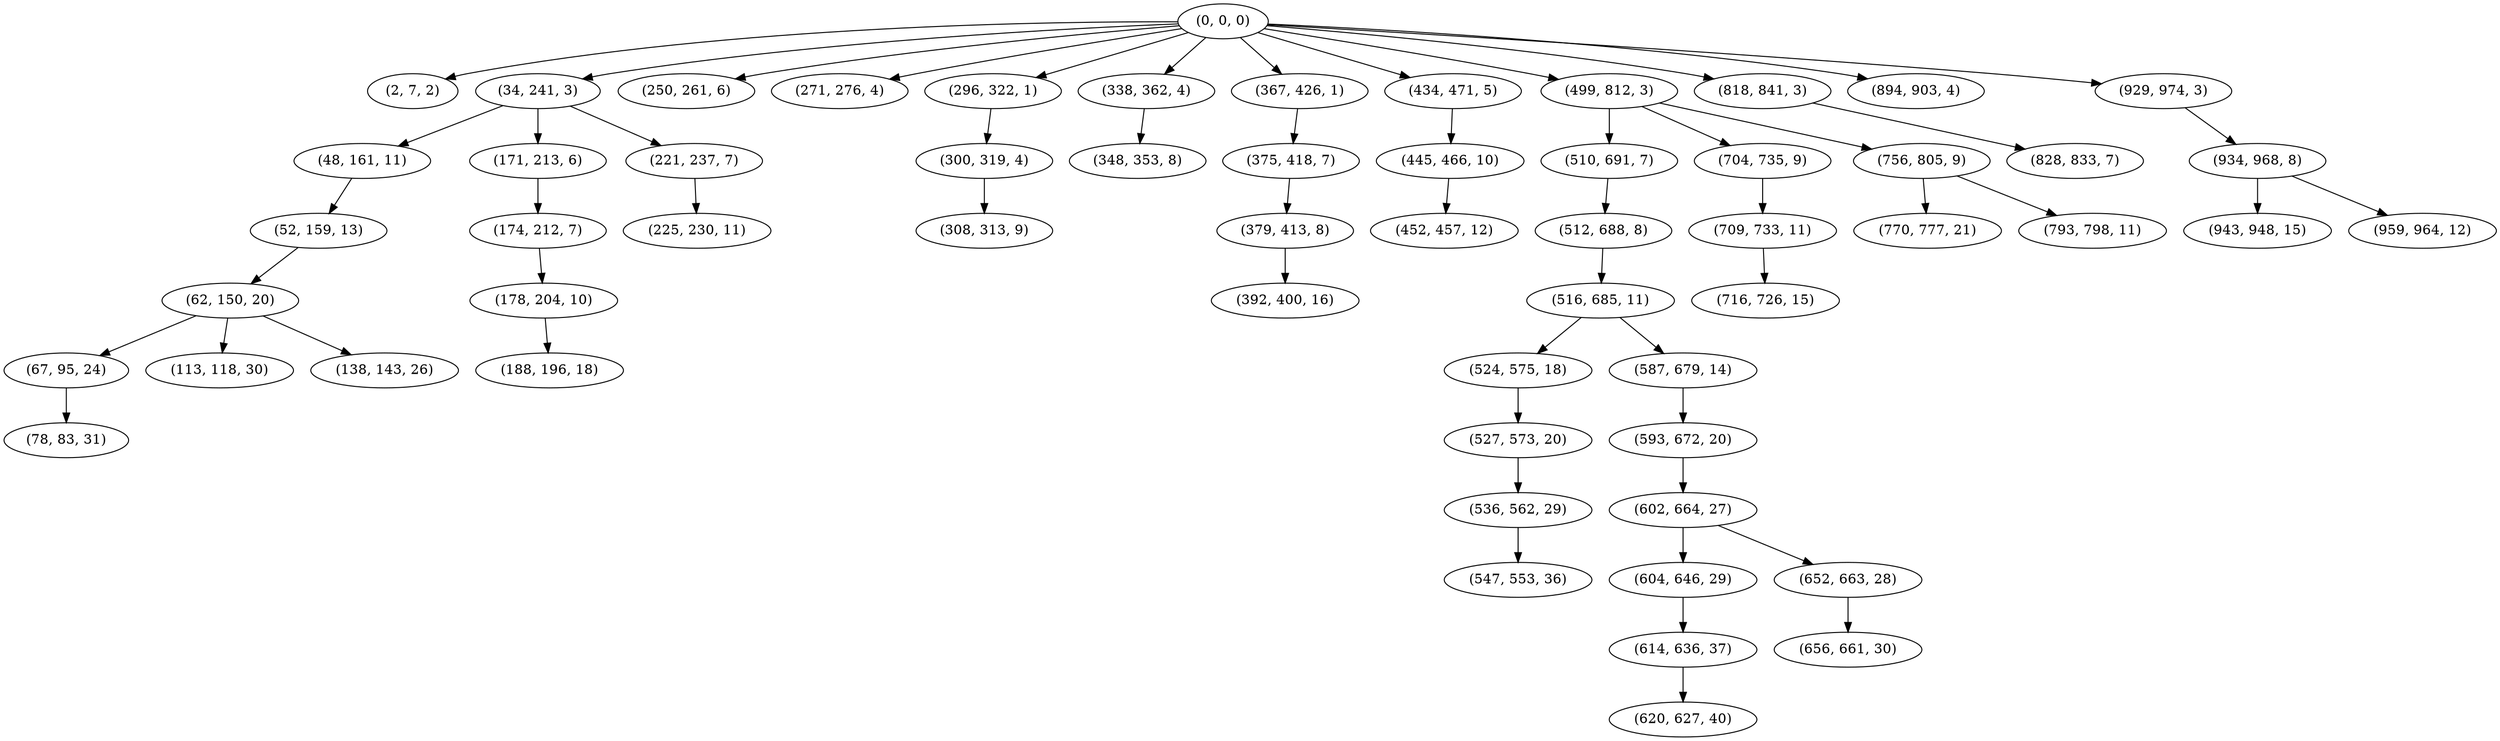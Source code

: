 digraph tree {
    "(0, 0, 0)";
    "(2, 7, 2)";
    "(34, 241, 3)";
    "(48, 161, 11)";
    "(52, 159, 13)";
    "(62, 150, 20)";
    "(67, 95, 24)";
    "(78, 83, 31)";
    "(113, 118, 30)";
    "(138, 143, 26)";
    "(171, 213, 6)";
    "(174, 212, 7)";
    "(178, 204, 10)";
    "(188, 196, 18)";
    "(221, 237, 7)";
    "(225, 230, 11)";
    "(250, 261, 6)";
    "(271, 276, 4)";
    "(296, 322, 1)";
    "(300, 319, 4)";
    "(308, 313, 9)";
    "(338, 362, 4)";
    "(348, 353, 8)";
    "(367, 426, 1)";
    "(375, 418, 7)";
    "(379, 413, 8)";
    "(392, 400, 16)";
    "(434, 471, 5)";
    "(445, 466, 10)";
    "(452, 457, 12)";
    "(499, 812, 3)";
    "(510, 691, 7)";
    "(512, 688, 8)";
    "(516, 685, 11)";
    "(524, 575, 18)";
    "(527, 573, 20)";
    "(536, 562, 29)";
    "(547, 553, 36)";
    "(587, 679, 14)";
    "(593, 672, 20)";
    "(602, 664, 27)";
    "(604, 646, 29)";
    "(614, 636, 37)";
    "(620, 627, 40)";
    "(652, 663, 28)";
    "(656, 661, 30)";
    "(704, 735, 9)";
    "(709, 733, 11)";
    "(716, 726, 15)";
    "(756, 805, 9)";
    "(770, 777, 21)";
    "(793, 798, 11)";
    "(818, 841, 3)";
    "(828, 833, 7)";
    "(894, 903, 4)";
    "(929, 974, 3)";
    "(934, 968, 8)";
    "(943, 948, 15)";
    "(959, 964, 12)";
    "(0, 0, 0)" -> "(2, 7, 2)";
    "(0, 0, 0)" -> "(34, 241, 3)";
    "(0, 0, 0)" -> "(250, 261, 6)";
    "(0, 0, 0)" -> "(271, 276, 4)";
    "(0, 0, 0)" -> "(296, 322, 1)";
    "(0, 0, 0)" -> "(338, 362, 4)";
    "(0, 0, 0)" -> "(367, 426, 1)";
    "(0, 0, 0)" -> "(434, 471, 5)";
    "(0, 0, 0)" -> "(499, 812, 3)";
    "(0, 0, 0)" -> "(818, 841, 3)";
    "(0, 0, 0)" -> "(894, 903, 4)";
    "(0, 0, 0)" -> "(929, 974, 3)";
    "(34, 241, 3)" -> "(48, 161, 11)";
    "(34, 241, 3)" -> "(171, 213, 6)";
    "(34, 241, 3)" -> "(221, 237, 7)";
    "(48, 161, 11)" -> "(52, 159, 13)";
    "(52, 159, 13)" -> "(62, 150, 20)";
    "(62, 150, 20)" -> "(67, 95, 24)";
    "(62, 150, 20)" -> "(113, 118, 30)";
    "(62, 150, 20)" -> "(138, 143, 26)";
    "(67, 95, 24)" -> "(78, 83, 31)";
    "(171, 213, 6)" -> "(174, 212, 7)";
    "(174, 212, 7)" -> "(178, 204, 10)";
    "(178, 204, 10)" -> "(188, 196, 18)";
    "(221, 237, 7)" -> "(225, 230, 11)";
    "(296, 322, 1)" -> "(300, 319, 4)";
    "(300, 319, 4)" -> "(308, 313, 9)";
    "(338, 362, 4)" -> "(348, 353, 8)";
    "(367, 426, 1)" -> "(375, 418, 7)";
    "(375, 418, 7)" -> "(379, 413, 8)";
    "(379, 413, 8)" -> "(392, 400, 16)";
    "(434, 471, 5)" -> "(445, 466, 10)";
    "(445, 466, 10)" -> "(452, 457, 12)";
    "(499, 812, 3)" -> "(510, 691, 7)";
    "(499, 812, 3)" -> "(704, 735, 9)";
    "(499, 812, 3)" -> "(756, 805, 9)";
    "(510, 691, 7)" -> "(512, 688, 8)";
    "(512, 688, 8)" -> "(516, 685, 11)";
    "(516, 685, 11)" -> "(524, 575, 18)";
    "(516, 685, 11)" -> "(587, 679, 14)";
    "(524, 575, 18)" -> "(527, 573, 20)";
    "(527, 573, 20)" -> "(536, 562, 29)";
    "(536, 562, 29)" -> "(547, 553, 36)";
    "(587, 679, 14)" -> "(593, 672, 20)";
    "(593, 672, 20)" -> "(602, 664, 27)";
    "(602, 664, 27)" -> "(604, 646, 29)";
    "(602, 664, 27)" -> "(652, 663, 28)";
    "(604, 646, 29)" -> "(614, 636, 37)";
    "(614, 636, 37)" -> "(620, 627, 40)";
    "(652, 663, 28)" -> "(656, 661, 30)";
    "(704, 735, 9)" -> "(709, 733, 11)";
    "(709, 733, 11)" -> "(716, 726, 15)";
    "(756, 805, 9)" -> "(770, 777, 21)";
    "(756, 805, 9)" -> "(793, 798, 11)";
    "(818, 841, 3)" -> "(828, 833, 7)";
    "(929, 974, 3)" -> "(934, 968, 8)";
    "(934, 968, 8)" -> "(943, 948, 15)";
    "(934, 968, 8)" -> "(959, 964, 12)";
}
